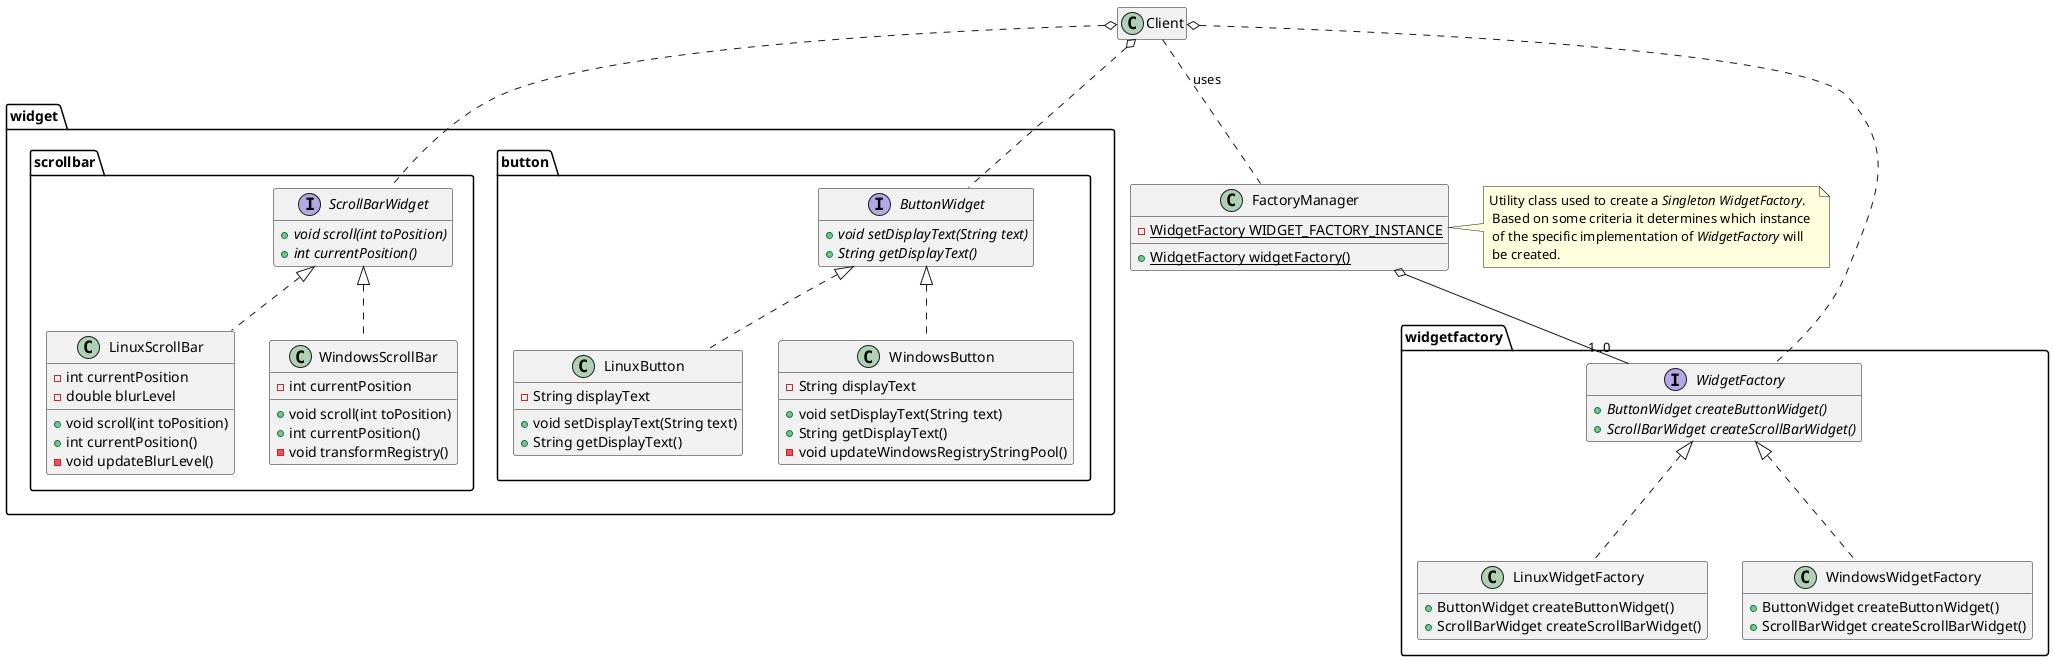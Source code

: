 @startuml
package widgetfactory {
    interface WidgetFactory {
        + {abstract} ButtonWidget createButtonWidget()
        + {abstract} ScrollBarWidget createScrollBarWidget()
    }
    class LinuxWidgetFactory implements WidgetFactory {
        + ButtonWidget createButtonWidget()
        + ScrollBarWidget createScrollBarWidget()
    }
    class WindowsWidgetFactory implements WidgetFactory {
        + ButtonWidget createButtonWidget()
        + ScrollBarWidget createScrollBarWidget()
    }
}

package widget {
    package scrollbar {
        interface ScrollBarWidget {
            + {abstract} void scroll(int toPosition)
            + {abstract} int currentPosition()
        }
        class LinuxScrollBar implements ScrollBarWidget {
            - int currentPosition
            - double blurLevel

            + void scroll(int toPosition)
            + int currentPosition()
            - void updateBlurLevel()
        }
        class WindowsScrollBar implements ScrollBarWidget {
            - int currentPosition

            + void scroll(int toPosition)
            + int currentPosition()
            - void transformRegistry()
        }
    }
    package button {
        interface ButtonWidget {
            + {abstract} void setDisplayText(String text)
            + {abstract} String getDisplayText()
        }
        class LinuxButton implements ButtonWidget {
            - String displayText

            + void setDisplayText(String text)
            + String getDisplayText()
        }

        class WindowsButton implements ButtonWidget {
            - String displayText

            + void setDisplayText(String text)
            + String getDisplayText()
            - void updateWindowsRegistryStringPool()
        }
    }
}

class FactoryManager {
    - {static} WidgetFactory WIDGET_FACTORY_INSTANCE

    + {static} WidgetFactory widgetFactory()
}
class FactoryManager
note right: Utility class used to create a <i>Singleton</i> <i>WidgetFactory</i>. \n Based on some criteria it determines which instance \n of the specific implementation of <i>WidgetFactory</i> will \n be created.

FactoryManager o-- "1..0" WidgetFactory

class Client

Client .. FactoryManager : uses
Client o.. ButtonWidget
Client o.. ScrollBarWidget
Client o.. WidgetFactory

hide empty members
@enduml
